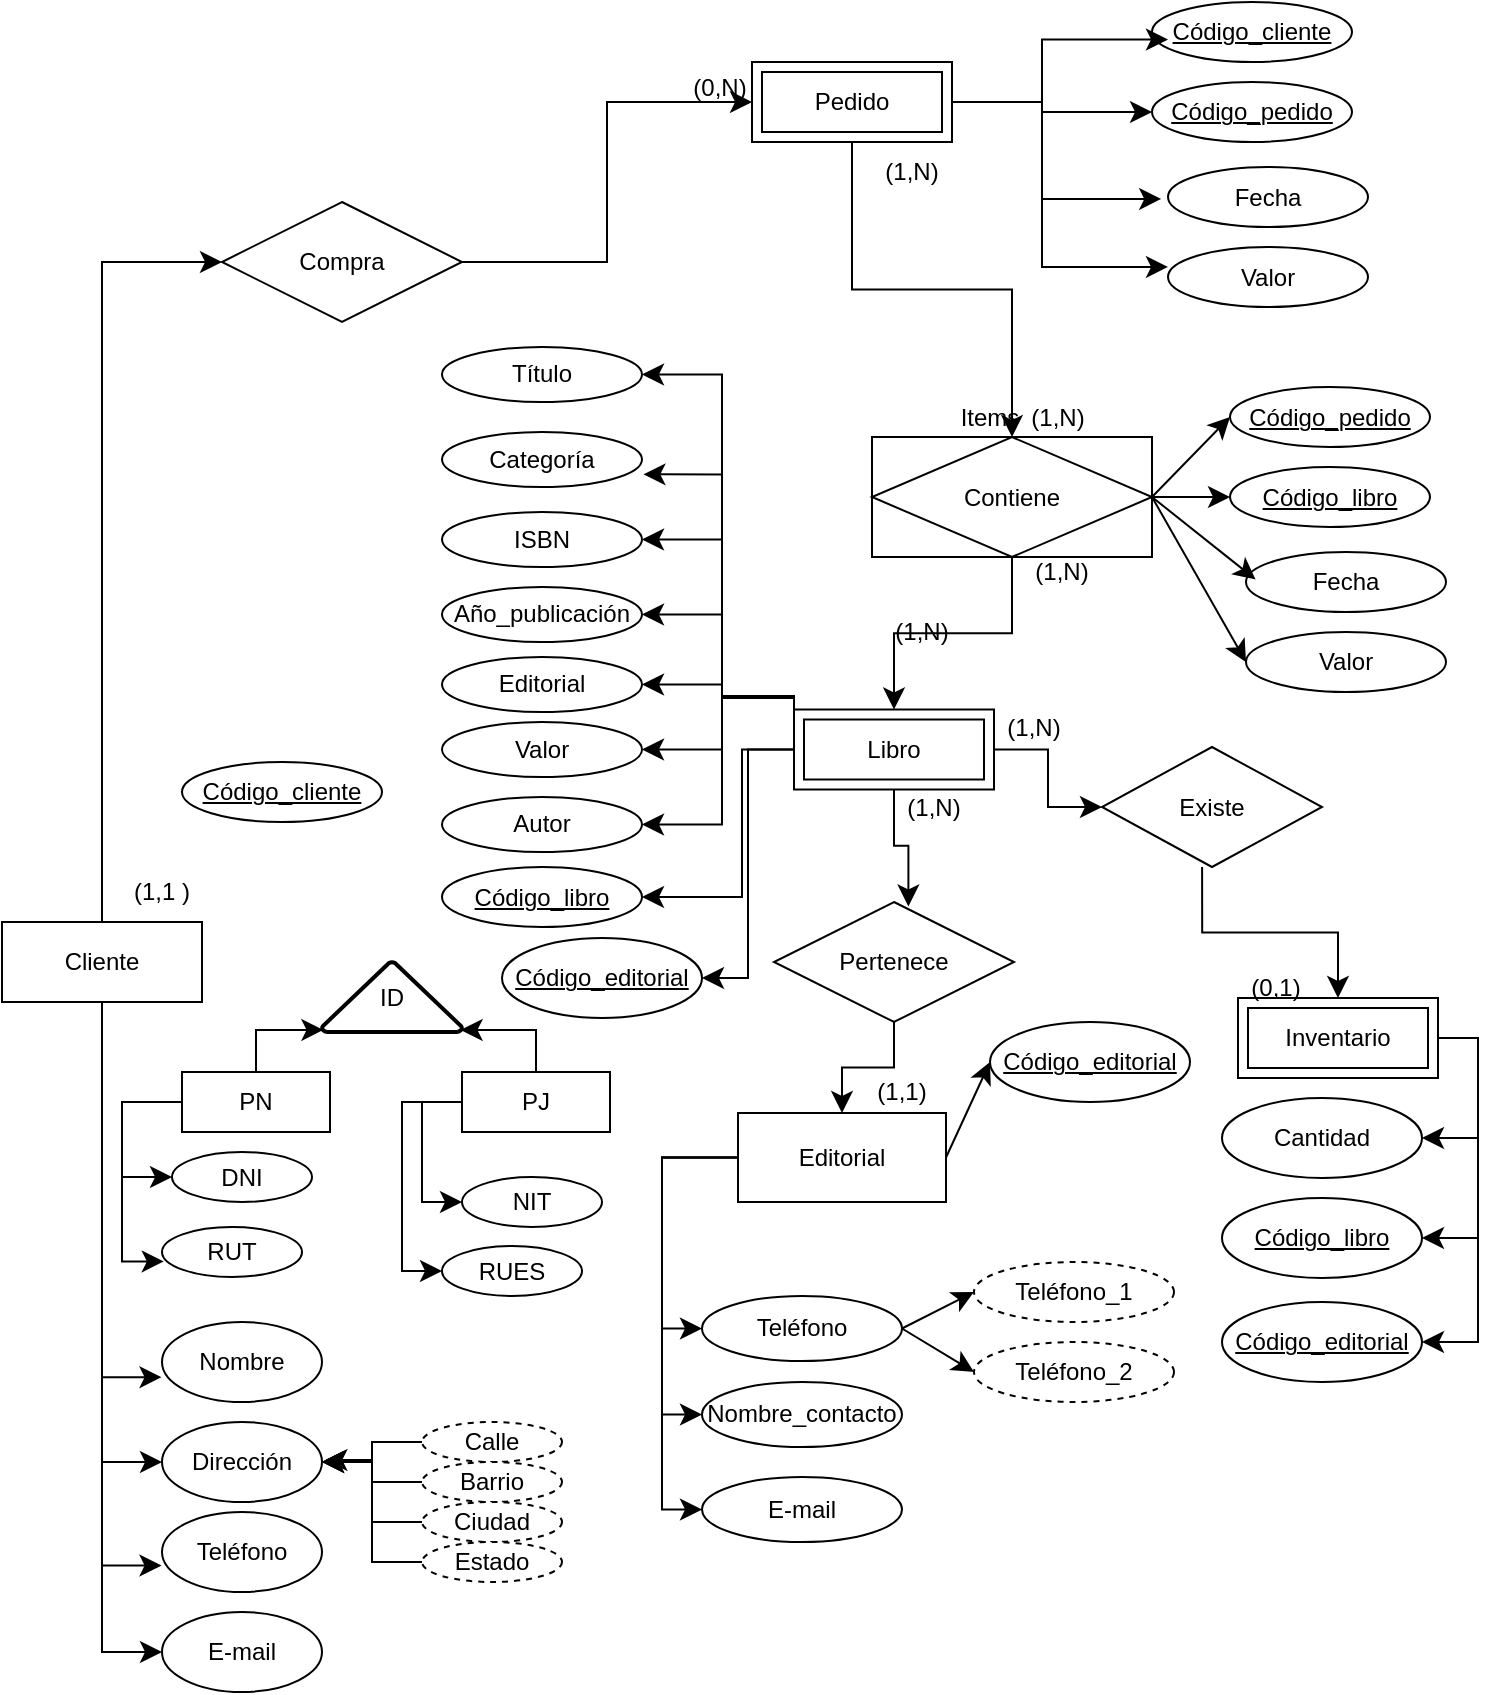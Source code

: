 <mxfile version="28.0.7">
  <diagram name="Ejercicio" id="1hxmIGeo-rNWS_6xeddB">
    <mxGraphModel dx="1455" dy="1156" grid="1" gridSize="10" guides="1" tooltips="1" connect="1" arrows="0" fold="1" page="1" pageScale="1" pageWidth="827" pageHeight="1169" math="0" shadow="0">
      <root>
        <mxCell id="0" />
        <mxCell id="1" parent="0" />
        <mxCell id="vxEkGmxJRLMtM8Me1BdJ-14" style="edgeStyle=orthogonalEdgeStyle;rounded=0;orthogonalLoop=1;jettySize=auto;html=1;exitX=0.5;exitY=0;exitDx=0;exitDy=0;entryX=0;entryY=0.5;entryDx=0;entryDy=0;fontSize=12;startSize=8;endSize=8;" parent="1" source="vxEkGmxJRLMtM8Me1BdJ-3" target="vxEkGmxJRLMtM8Me1BdJ-9" edge="1">
          <mxGeometry relative="1" as="geometry" />
        </mxCell>
        <mxCell id="138ERTdT6ifmyRl8x6XW-106" style="edgeStyle=orthogonalEdgeStyle;rounded=0;orthogonalLoop=1;jettySize=auto;html=1;exitX=0.5;exitY=1;exitDx=0;exitDy=0;entryX=0;entryY=0.5;entryDx=0;entryDy=0;fontSize=12;startSize=8;endSize=8;" edge="1" parent="1" source="vxEkGmxJRLMtM8Me1BdJ-3" target="138ERTdT6ifmyRl8x6XW-9">
          <mxGeometry relative="1" as="geometry" />
        </mxCell>
        <mxCell id="138ERTdT6ifmyRl8x6XW-108" style="edgeStyle=orthogonalEdgeStyle;rounded=0;orthogonalLoop=1;jettySize=auto;html=1;exitX=0.5;exitY=1;exitDx=0;exitDy=0;entryX=0;entryY=0.5;entryDx=0;entryDy=0;fontSize=12;startSize=8;endSize=8;" edge="1" parent="1" source="vxEkGmxJRLMtM8Me1BdJ-3" target="138ERTdT6ifmyRl8x6XW-11">
          <mxGeometry relative="1" as="geometry" />
        </mxCell>
        <mxCell id="vxEkGmxJRLMtM8Me1BdJ-3" value="Cliente" style="whiteSpace=wrap;html=1;align=center;" parent="1" vertex="1">
          <mxGeometry x="60" y="480" width="100" height="40" as="geometry" />
        </mxCell>
        <mxCell id="vxEkGmxJRLMtM8Me1BdJ-47" style="edgeStyle=orthogonalEdgeStyle;rounded=0;orthogonalLoop=1;jettySize=auto;html=1;exitX=1;exitY=0.5;exitDx=0;exitDy=0;entryX=0;entryY=0.5;entryDx=0;entryDy=0;fontSize=12;startSize=8;endSize=8;" parent="1" source="vxEkGmxJRLMtM8Me1BdJ-4" target="vxEkGmxJRLMtM8Me1BdJ-39" edge="1">
          <mxGeometry relative="1" as="geometry" />
        </mxCell>
        <mxCell id="138ERTdT6ifmyRl8x6XW-57" style="edgeStyle=orthogonalEdgeStyle;rounded=0;orthogonalLoop=1;jettySize=auto;html=1;exitX=0;exitY=0.5;exitDx=0;exitDy=0;entryX=1;entryY=0.5;entryDx=0;entryDy=0;fontSize=12;startSize=8;endSize=8;" edge="1" parent="1" source="vxEkGmxJRLMtM8Me1BdJ-4" target="138ERTdT6ifmyRl8x6XW-48">
          <mxGeometry relative="1" as="geometry">
            <mxPoint x="426" y="375" as="sourcePoint" />
            <Array as="points">
              <mxPoint x="420" y="368" />
              <mxPoint x="420" y="206" />
            </Array>
          </mxGeometry>
        </mxCell>
        <mxCell id="138ERTdT6ifmyRl8x6XW-59" style="edgeStyle=orthogonalEdgeStyle;rounded=0;orthogonalLoop=1;jettySize=auto;html=1;exitX=0;exitY=0.5;exitDx=0;exitDy=0;entryX=1;entryY=0.5;entryDx=0;entryDy=0;fontSize=12;startSize=8;endSize=8;" edge="1" parent="1" source="vxEkGmxJRLMtM8Me1BdJ-4" target="138ERTdT6ifmyRl8x6XW-51">
          <mxGeometry relative="1" as="geometry">
            <mxPoint x="426" y="375" as="sourcePoint" />
            <Array as="points">
              <mxPoint x="420" y="368" />
              <mxPoint x="420" y="289" />
            </Array>
          </mxGeometry>
        </mxCell>
        <mxCell id="138ERTdT6ifmyRl8x6XW-60" style="edgeStyle=orthogonalEdgeStyle;rounded=0;orthogonalLoop=1;jettySize=auto;html=1;exitX=0;exitY=0.5;exitDx=0;exitDy=0;entryX=1;entryY=0.5;entryDx=0;entryDy=0;fontSize=12;startSize=8;endSize=8;" edge="1" parent="1" source="vxEkGmxJRLMtM8Me1BdJ-4" target="138ERTdT6ifmyRl8x6XW-50">
          <mxGeometry relative="1" as="geometry">
            <mxPoint x="426" y="375" as="sourcePoint" />
            <Array as="points">
              <mxPoint x="420" y="367" />
              <mxPoint x="420" y="326" />
            </Array>
          </mxGeometry>
        </mxCell>
        <mxCell id="138ERTdT6ifmyRl8x6XW-61" style="edgeStyle=orthogonalEdgeStyle;rounded=0;orthogonalLoop=1;jettySize=auto;html=1;entryX=1;entryY=0.5;entryDx=0;entryDy=0;fontSize=12;startSize=8;endSize=8;exitX=0;exitY=0.5;exitDx=0;exitDy=0;" edge="1" parent="1" source="vxEkGmxJRLMtM8Me1BdJ-4" target="138ERTdT6ifmyRl8x6XW-54">
          <mxGeometry relative="1" as="geometry">
            <mxPoint x="426" y="375" as="sourcePoint" />
            <Array as="points">
              <mxPoint x="420" y="368" />
              <mxPoint x="420" y="361" />
            </Array>
          </mxGeometry>
        </mxCell>
        <mxCell id="138ERTdT6ifmyRl8x6XW-62" style="edgeStyle=orthogonalEdgeStyle;rounded=0;orthogonalLoop=1;jettySize=auto;html=1;exitX=0;exitY=0.5;exitDx=0;exitDy=0;fontSize=12;startSize=8;endSize=8;entryX=1;entryY=0.5;entryDx=0;entryDy=0;" edge="1" parent="1" source="vxEkGmxJRLMtM8Me1BdJ-4" target="138ERTdT6ifmyRl8x6XW-55">
          <mxGeometry relative="1" as="geometry">
            <mxPoint x="386" y="392.5" as="targetPoint" />
            <mxPoint x="426" y="375" as="sourcePoint" />
            <Array as="points">
              <mxPoint x="420" y="368" />
              <mxPoint x="420" y="394" />
            </Array>
          </mxGeometry>
        </mxCell>
        <mxCell id="138ERTdT6ifmyRl8x6XW-64" style="edgeStyle=orthogonalEdgeStyle;rounded=0;orthogonalLoop=1;jettySize=auto;html=1;exitX=0;exitY=0.5;exitDx=0;exitDy=0;entryX=1;entryY=0.5;entryDx=0;entryDy=0;fontSize=12;startSize=8;endSize=8;" edge="1" parent="1" source="vxEkGmxJRLMtM8Me1BdJ-4" target="138ERTdT6ifmyRl8x6XW-56">
          <mxGeometry relative="1" as="geometry">
            <mxPoint x="426" y="375" as="sourcePoint" />
            <Array as="points">
              <mxPoint x="420" y="368" />
              <mxPoint x="420" y="431" />
            </Array>
          </mxGeometry>
        </mxCell>
        <mxCell id="138ERTdT6ifmyRl8x6XW-111" style="edgeStyle=orthogonalEdgeStyle;rounded=0;orthogonalLoop=1;jettySize=auto;html=1;exitX=0;exitY=0.5;exitDx=0;exitDy=0;entryX=1;entryY=0.5;entryDx=0;entryDy=0;fontSize=12;startSize=8;endSize=8;" edge="1" parent="1" source="vxEkGmxJRLMtM8Me1BdJ-4" target="138ERTdT6ifmyRl8x6XW-109">
          <mxGeometry relative="1" as="geometry">
            <Array as="points">
              <mxPoint x="430" y="394" />
              <mxPoint x="430" y="468" />
            </Array>
          </mxGeometry>
        </mxCell>
        <mxCell id="138ERTdT6ifmyRl8x6XW-112" style="edgeStyle=orthogonalEdgeStyle;rounded=0;orthogonalLoop=1;jettySize=auto;html=1;exitX=0;exitY=0.5;exitDx=0;exitDy=0;entryX=1;entryY=0.5;entryDx=0;entryDy=0;fontSize=12;startSize=8;endSize=8;" edge="1" parent="1" source="vxEkGmxJRLMtM8Me1BdJ-4" target="138ERTdT6ifmyRl8x6XW-110">
          <mxGeometry relative="1" as="geometry" />
        </mxCell>
        <mxCell id="vxEkGmxJRLMtM8Me1BdJ-4" value="Libro" style="shape=ext;margin=3;double=1;whiteSpace=wrap;html=1;align=center;" parent="1" vertex="1">
          <mxGeometry x="456" y="373.75" width="100" height="40" as="geometry" />
        </mxCell>
        <mxCell id="138ERTdT6ifmyRl8x6XW-77" style="edgeStyle=orthogonalEdgeStyle;rounded=0;orthogonalLoop=1;jettySize=auto;html=1;exitX=0;exitY=0.5;exitDx=0;exitDy=0;entryX=0;entryY=0.5;entryDx=0;entryDy=0;fontSize=12;startSize=8;endSize=8;" edge="1" parent="1" source="vxEkGmxJRLMtM8Me1BdJ-5" target="138ERTdT6ifmyRl8x6XW-68">
          <mxGeometry relative="1" as="geometry" />
        </mxCell>
        <mxCell id="138ERTdT6ifmyRl8x6XW-78" style="edgeStyle=orthogonalEdgeStyle;rounded=0;orthogonalLoop=1;jettySize=auto;html=1;exitX=0;exitY=0.5;exitDx=0;exitDy=0;entryX=0;entryY=0.5;entryDx=0;entryDy=0;fontSize=12;startSize=8;endSize=8;" edge="1" parent="1" source="vxEkGmxJRLMtM8Me1BdJ-5" target="138ERTdT6ifmyRl8x6XW-70">
          <mxGeometry relative="1" as="geometry" />
        </mxCell>
        <mxCell id="138ERTdT6ifmyRl8x6XW-79" style="edgeStyle=orthogonalEdgeStyle;rounded=0;orthogonalLoop=1;jettySize=auto;html=1;exitX=0;exitY=0.5;exitDx=0;exitDy=0;entryX=0;entryY=0.5;entryDx=0;entryDy=0;fontSize=12;startSize=8;endSize=8;" edge="1" parent="1" source="vxEkGmxJRLMtM8Me1BdJ-5" target="138ERTdT6ifmyRl8x6XW-71">
          <mxGeometry relative="1" as="geometry" />
        </mxCell>
        <mxCell id="138ERTdT6ifmyRl8x6XW-96" style="edgeStyle=none;curved=1;rounded=0;orthogonalLoop=1;jettySize=auto;html=1;exitX=1;exitY=0.5;exitDx=0;exitDy=0;entryX=0;entryY=0.5;entryDx=0;entryDy=0;fontSize=12;startSize=8;endSize=8;" edge="1" parent="1" source="vxEkGmxJRLMtM8Me1BdJ-5" target="138ERTdT6ifmyRl8x6XW-93">
          <mxGeometry relative="1" as="geometry" />
        </mxCell>
        <mxCell id="vxEkGmxJRLMtM8Me1BdJ-5" value="Editorial" style="whiteSpace=wrap;html=1;align=center;" parent="1" vertex="1">
          <mxGeometry x="428" y="575.5" width="104" height="44.5" as="geometry" />
        </mxCell>
        <mxCell id="138ERTdT6ifmyRl8x6XW-66" style="edgeStyle=orthogonalEdgeStyle;rounded=0;orthogonalLoop=1;jettySize=auto;html=1;exitX=1;exitY=0.5;exitDx=0;exitDy=0;entryX=1;entryY=0.5;entryDx=0;entryDy=0;fontSize=12;startSize=8;endSize=8;" edge="1" parent="1" source="vxEkGmxJRLMtM8Me1BdJ-6" target="138ERTdT6ifmyRl8x6XW-65">
          <mxGeometry relative="1" as="geometry" />
        </mxCell>
        <mxCell id="138ERTdT6ifmyRl8x6XW-94" style="edgeStyle=orthogonalEdgeStyle;rounded=0;orthogonalLoop=1;jettySize=auto;html=1;exitX=1;exitY=0.5;exitDx=0;exitDy=0;fontSize=12;startSize=8;endSize=8;entryX=1;entryY=0.5;entryDx=0;entryDy=0;" edge="1" parent="1" source="vxEkGmxJRLMtM8Me1BdJ-6" target="138ERTdT6ifmyRl8x6XW-90">
          <mxGeometry relative="1" as="geometry">
            <mxPoint x="778.381" y="638" as="targetPoint" />
            <Array as="points">
              <mxPoint x="798" y="538" />
              <mxPoint x="798" y="638" />
            </Array>
          </mxGeometry>
        </mxCell>
        <mxCell id="138ERTdT6ifmyRl8x6XW-95" style="edgeStyle=orthogonalEdgeStyle;rounded=0;orthogonalLoop=1;jettySize=auto;html=1;exitX=1;exitY=0.5;exitDx=0;exitDy=0;entryX=1;entryY=0.5;entryDx=0;entryDy=0;fontSize=12;startSize=8;endSize=8;" edge="1" parent="1" source="vxEkGmxJRLMtM8Me1BdJ-6" target="138ERTdT6ifmyRl8x6XW-92">
          <mxGeometry relative="1" as="geometry" />
        </mxCell>
        <mxCell id="vxEkGmxJRLMtM8Me1BdJ-6" value="Inventario" style="shape=ext;margin=3;double=1;whiteSpace=wrap;html=1;align=center;" parent="1" vertex="1">
          <mxGeometry x="678" y="518" width="100" height="40" as="geometry" />
        </mxCell>
        <mxCell id="vxEkGmxJRLMtM8Me1BdJ-25" style="edgeStyle=orthogonalEdgeStyle;rounded=0;orthogonalLoop=1;jettySize=auto;html=1;exitX=0.5;exitY=1;exitDx=0;exitDy=0;fontSize=12;startSize=8;endSize=8;entryX=0.5;entryY=0;entryDx=0;entryDy=0;" parent="1" source="vxEkGmxJRLMtM8Me1BdJ-7" target="138ERTdT6ifmyRl8x6XW-1" edge="1">
          <mxGeometry relative="1" as="geometry">
            <mxPoint x="580" y="250" as="targetPoint" />
          </mxGeometry>
        </mxCell>
        <mxCell id="138ERTdT6ifmyRl8x6XW-84" style="edgeStyle=orthogonalEdgeStyle;rounded=0;orthogonalLoop=1;jettySize=auto;html=1;exitX=1;exitY=0.5;exitDx=0;exitDy=0;entryX=0;entryY=0.5;entryDx=0;entryDy=0;fontSize=12;startSize=8;endSize=8;" edge="1" parent="1" source="vxEkGmxJRLMtM8Me1BdJ-7" target="138ERTdT6ifmyRl8x6XW-83">
          <mxGeometry relative="1" as="geometry">
            <mxPoint x="540" y="122.5" as="sourcePoint" />
            <Array as="points">
              <mxPoint x="580" y="70" />
              <mxPoint x="580" y="75" />
            </Array>
          </mxGeometry>
        </mxCell>
        <mxCell id="vxEkGmxJRLMtM8Me1BdJ-7" value="Pedido" style="shape=ext;margin=3;double=1;whiteSpace=wrap;html=1;align=center;" parent="1" vertex="1">
          <mxGeometry x="435" y="50" width="100" height="40" as="geometry" />
        </mxCell>
        <mxCell id="vxEkGmxJRLMtM8Me1BdJ-15" style="edgeStyle=orthogonalEdgeStyle;rounded=0;orthogonalLoop=1;jettySize=auto;html=1;exitX=1;exitY=0.5;exitDx=0;exitDy=0;entryX=0;entryY=0.5;entryDx=0;entryDy=0;fontSize=12;startSize=8;endSize=8;" parent="1" source="vxEkGmxJRLMtM8Me1BdJ-9" target="vxEkGmxJRLMtM8Me1BdJ-7" edge="1">
          <mxGeometry relative="1" as="geometry" />
        </mxCell>
        <mxCell id="vxEkGmxJRLMtM8Me1BdJ-9" value="Compra" style="shape=rhombus;perimeter=rhombusPerimeter;whiteSpace=wrap;html=1;align=center;" parent="1" vertex="1">
          <mxGeometry x="170" y="120" width="120" height="60" as="geometry" />
        </mxCell>
        <mxCell id="vxEkGmxJRLMtM8Me1BdJ-20" value="(0,N)" style="text;html=1;align=center;verticalAlign=middle;whiteSpace=wrap;rounded=0;" parent="1" vertex="1">
          <mxGeometry x="389" y="47.5" width="60" height="30" as="geometry" />
        </mxCell>
        <mxCell id="vxEkGmxJRLMtM8Me1BdJ-27" style="edgeStyle=orthogonalEdgeStyle;rounded=0;orthogonalLoop=1;jettySize=auto;html=1;entryX=0.5;entryY=0;entryDx=0;entryDy=0;fontSize=12;startSize=8;endSize=8;exitX=0.5;exitY=1;exitDx=0;exitDy=0;" parent="1" source="138ERTdT6ifmyRl8x6XW-1" target="vxEkGmxJRLMtM8Me1BdJ-4" edge="1">
          <mxGeometry relative="1" as="geometry">
            <mxPoint x="521" y="450" as="sourcePoint" />
          </mxGeometry>
        </mxCell>
        <mxCell id="vxEkGmxJRLMtM8Me1BdJ-30" value="(1,1 )" style="text;html=1;align=center;verticalAlign=middle;whiteSpace=wrap;rounded=0;" parent="1" vertex="1">
          <mxGeometry x="110" y="450" width="60" height="30" as="geometry" />
        </mxCell>
        <mxCell id="vxEkGmxJRLMtM8Me1BdJ-31" value="(1,N)" style="text;html=1;align=center;verticalAlign=middle;whiteSpace=wrap;rounded=0;" parent="1" vertex="1">
          <mxGeometry x="495" y="90" width="40" height="30" as="geometry" />
        </mxCell>
        <mxCell id="vxEkGmxJRLMtM8Me1BdJ-32" value="(1,N)" style="text;html=1;align=center;verticalAlign=middle;whiteSpace=wrap;rounded=0;" parent="1" vertex="1">
          <mxGeometry x="506" y="407.5" width="40" height="30" as="geometry" />
        </mxCell>
        <mxCell id="vxEkGmxJRLMtM8Me1BdJ-37" style="edgeStyle=orthogonalEdgeStyle;rounded=0;orthogonalLoop=1;jettySize=auto;html=1;exitX=0.5;exitY=1;exitDx=0;exitDy=0;entryX=0.5;entryY=0;entryDx=0;entryDy=0;fontSize=12;startSize=8;endSize=8;" parent="1" source="vxEkGmxJRLMtM8Me1BdJ-34" target="vxEkGmxJRLMtM8Me1BdJ-5" edge="1">
          <mxGeometry relative="1" as="geometry" />
        </mxCell>
        <mxCell id="vxEkGmxJRLMtM8Me1BdJ-34" value="Pertenece" style="shape=rhombus;perimeter=rhombusPerimeter;whiteSpace=wrap;html=1;align=center;" parent="1" vertex="1">
          <mxGeometry x="446" y="470" width="120" height="60" as="geometry" />
        </mxCell>
        <mxCell id="vxEkGmxJRLMtM8Me1BdJ-35" value="(1,N)" style="text;html=1;align=center;verticalAlign=middle;whiteSpace=wrap;rounded=0;" parent="1" vertex="1">
          <mxGeometry x="570" y="290" width="40" height="30" as="geometry" />
        </mxCell>
        <mxCell id="vxEkGmxJRLMtM8Me1BdJ-36" style="edgeStyle=orthogonalEdgeStyle;rounded=0;orthogonalLoop=1;jettySize=auto;html=1;exitX=0.5;exitY=1;exitDx=0;exitDy=0;entryX=0.56;entryY=0.037;entryDx=0;entryDy=0;entryPerimeter=0;fontSize=12;startSize=8;endSize=8;" parent="1" source="vxEkGmxJRLMtM8Me1BdJ-4" target="vxEkGmxJRLMtM8Me1BdJ-34" edge="1">
          <mxGeometry relative="1" as="geometry" />
        </mxCell>
        <mxCell id="vxEkGmxJRLMtM8Me1BdJ-38" value="(1,1)" style="text;html=1;align=center;verticalAlign=middle;whiteSpace=wrap;rounded=0;" parent="1" vertex="1">
          <mxGeometry x="490" y="550" width="40" height="30" as="geometry" />
        </mxCell>
        <mxCell id="vxEkGmxJRLMtM8Me1BdJ-48" style="edgeStyle=orthogonalEdgeStyle;rounded=0;orthogonalLoop=1;jettySize=auto;html=1;exitX=0.455;exitY=1;exitDx=0;exitDy=0;entryX=0.5;entryY=0;entryDx=0;entryDy=0;fontSize=12;startSize=8;endSize=8;exitPerimeter=0;" parent="1" source="vxEkGmxJRLMtM8Me1BdJ-39" target="vxEkGmxJRLMtM8Me1BdJ-6" edge="1">
          <mxGeometry relative="1" as="geometry">
            <mxPoint x="708" y="458" as="sourcePoint" />
          </mxGeometry>
        </mxCell>
        <mxCell id="vxEkGmxJRLMtM8Me1BdJ-39" value="Existe" style="shape=rhombus;perimeter=rhombusPerimeter;whiteSpace=wrap;html=1;align=center;" parent="1" vertex="1">
          <mxGeometry x="610" y="392.5" width="110" height="60" as="geometry" />
        </mxCell>
        <mxCell id="vxEkGmxJRLMtM8Me1BdJ-40" value="(0,1)" style="text;html=1;align=center;verticalAlign=middle;whiteSpace=wrap;rounded=0;" parent="1" vertex="1">
          <mxGeometry x="677" y="498" width="40" height="30" as="geometry" />
        </mxCell>
        <mxCell id="vxEkGmxJRLMtM8Me1BdJ-41" value="(1,N)" style="text;html=1;align=center;verticalAlign=middle;whiteSpace=wrap;rounded=0;" parent="1" vertex="1">
          <mxGeometry x="556" y="367.5" width="40" height="30" as="geometry" />
        </mxCell>
        <mxCell id="vxEkGmxJRLMtM8Me1BdJ-44" style="edgeStyle=none;curved=1;rounded=0;orthogonalLoop=1;jettySize=auto;html=1;exitX=0.75;exitY=1;exitDx=0;exitDy=0;fontSize=12;startSize=8;endSize=8;" parent="1" source="vxEkGmxJRLMtM8Me1BdJ-6" target="vxEkGmxJRLMtM8Me1BdJ-6" edge="1">
          <mxGeometry relative="1" as="geometry" />
        </mxCell>
        <mxCell id="138ERTdT6ifmyRl8x6XW-101" style="edgeStyle=none;curved=1;rounded=0;orthogonalLoop=1;jettySize=auto;html=1;exitX=1;exitY=0.5;exitDx=0;exitDy=0;entryX=0;entryY=0.5;entryDx=0;entryDy=0;fontSize=12;startSize=8;endSize=8;" edge="1" parent="1" source="138ERTdT6ifmyRl8x6XW-1" target="138ERTdT6ifmyRl8x6XW-99">
          <mxGeometry relative="1" as="geometry" />
        </mxCell>
        <mxCell id="138ERTdT6ifmyRl8x6XW-102" style="edgeStyle=none;curved=1;rounded=0;orthogonalLoop=1;jettySize=auto;html=1;exitX=1;exitY=0.5;exitDx=0;exitDy=0;fontSize=12;startSize=8;endSize=8;entryX=0;entryY=0.5;entryDx=0;entryDy=0;" edge="1" parent="1" source="138ERTdT6ifmyRl8x6XW-1" target="138ERTdT6ifmyRl8x6XW-100">
          <mxGeometry relative="1" as="geometry">
            <mxPoint x="670" y="267.419" as="targetPoint" />
          </mxGeometry>
        </mxCell>
        <mxCell id="138ERTdT6ifmyRl8x6XW-104" style="edgeStyle=none;curved=1;rounded=0;orthogonalLoop=1;jettySize=auto;html=1;exitX=1;exitY=0.5;exitDx=0;exitDy=0;entryX=0;entryY=0.5;entryDx=0;entryDy=0;fontSize=12;startSize=8;endSize=8;" edge="1" parent="1" source="138ERTdT6ifmyRl8x6XW-1" target="138ERTdT6ifmyRl8x6XW-98">
          <mxGeometry relative="1" as="geometry" />
        </mxCell>
        <mxCell id="138ERTdT6ifmyRl8x6XW-1" value="Contiene" style="shape=associativeEntity;whiteSpace=wrap;html=1;align=center;" vertex="1" parent="1">
          <mxGeometry x="495" y="237.5" width="140" height="60" as="geometry" />
        </mxCell>
        <mxCell id="138ERTdT6ifmyRl8x6XW-2" value="Items" style="text;html=1;align=center;verticalAlign=middle;whiteSpace=wrap;rounded=0;" vertex="1" parent="1">
          <mxGeometry x="524" y="212.5" width="60" height="30" as="geometry" />
        </mxCell>
        <mxCell id="138ERTdT6ifmyRl8x6XW-3" value="(1,N)" style="text;html=1;align=center;verticalAlign=middle;whiteSpace=wrap;rounded=0;" vertex="1" parent="1">
          <mxGeometry x="566" y="212.5" width="44" height="30" as="geometry" />
        </mxCell>
        <mxCell id="138ERTdT6ifmyRl8x6XW-4" value="(1,N)" style="text;html=1;align=center;verticalAlign=middle;whiteSpace=wrap;rounded=0;" vertex="1" parent="1">
          <mxGeometry x="500" y="320" width="40" height="30" as="geometry" />
        </mxCell>
        <mxCell id="138ERTdT6ifmyRl8x6XW-7" value="Nombre" style="ellipse;whiteSpace=wrap;html=1;align=center;" vertex="1" parent="1">
          <mxGeometry x="140" y="680" width="80" height="40" as="geometry" />
        </mxCell>
        <mxCell id="138ERTdT6ifmyRl8x6XW-9" value="Dirección" style="ellipse;whiteSpace=wrap;html=1;align=center;" vertex="1" parent="1">
          <mxGeometry x="140" y="730" width="80" height="40" as="geometry" />
        </mxCell>
        <mxCell id="138ERTdT6ifmyRl8x6XW-10" value="Teléfono" style="ellipse;whiteSpace=wrap;html=1;align=center;" vertex="1" parent="1">
          <mxGeometry x="140" y="775" width="80" height="40" as="geometry" />
        </mxCell>
        <mxCell id="138ERTdT6ifmyRl8x6XW-11" value="E-mail" style="ellipse;whiteSpace=wrap;html=1;align=center;" vertex="1" parent="1">
          <mxGeometry x="140" y="825" width="80" height="40" as="geometry" />
        </mxCell>
        <mxCell id="138ERTdT6ifmyRl8x6XW-15" value="Calle" style="ellipse;whiteSpace=wrap;html=1;align=center;dashed=1;" vertex="1" parent="1">
          <mxGeometry x="270" y="730" width="70" height="20" as="geometry" />
        </mxCell>
        <mxCell id="138ERTdT6ifmyRl8x6XW-23" style="edgeStyle=orthogonalEdgeStyle;rounded=0;orthogonalLoop=1;jettySize=auto;html=1;exitX=0;exitY=0.5;exitDx=0;exitDy=0;entryX=1;entryY=0.5;entryDx=0;entryDy=0;fontSize=12;startSize=8;endSize=8;" edge="1" parent="1" source="138ERTdT6ifmyRl8x6XW-17" target="138ERTdT6ifmyRl8x6XW-9">
          <mxGeometry relative="1" as="geometry" />
        </mxCell>
        <mxCell id="138ERTdT6ifmyRl8x6XW-17" value="Barrio" style="ellipse;whiteSpace=wrap;html=1;align=center;dashed=1;" vertex="1" parent="1">
          <mxGeometry x="270" y="750" width="70" height="20" as="geometry" />
        </mxCell>
        <mxCell id="138ERTdT6ifmyRl8x6XW-22" style="edgeStyle=orthogonalEdgeStyle;rounded=0;orthogonalLoop=1;jettySize=auto;html=1;exitX=0;exitY=0.5;exitDx=0;exitDy=0;entryX=1;entryY=0.5;entryDx=0;entryDy=0;fontSize=12;startSize=8;endSize=8;" edge="1" parent="1" source="138ERTdT6ifmyRl8x6XW-18" target="138ERTdT6ifmyRl8x6XW-9">
          <mxGeometry relative="1" as="geometry" />
        </mxCell>
        <mxCell id="138ERTdT6ifmyRl8x6XW-18" value="Ciudad" style="ellipse;whiteSpace=wrap;html=1;align=center;dashed=1;" vertex="1" parent="1">
          <mxGeometry x="270" y="770" width="70" height="20" as="geometry" />
        </mxCell>
        <mxCell id="138ERTdT6ifmyRl8x6XW-20" style="edgeStyle=orthogonalEdgeStyle;rounded=0;orthogonalLoop=1;jettySize=auto;html=1;exitX=0;exitY=0.5;exitDx=0;exitDy=0;entryX=1;entryY=0.5;entryDx=0;entryDy=0;fontSize=12;startSize=8;endSize=8;" edge="1" parent="1" source="138ERTdT6ifmyRl8x6XW-19" target="138ERTdT6ifmyRl8x6XW-9">
          <mxGeometry relative="1" as="geometry" />
        </mxCell>
        <mxCell id="138ERTdT6ifmyRl8x6XW-19" value="Estado" style="ellipse;whiteSpace=wrap;html=1;align=center;dashed=1;" vertex="1" parent="1">
          <mxGeometry x="270" y="790" width="70" height="20" as="geometry" />
        </mxCell>
        <mxCell id="138ERTdT6ifmyRl8x6XW-24" style="edgeStyle=orthogonalEdgeStyle;rounded=0;orthogonalLoop=1;jettySize=auto;html=1;exitX=0;exitY=0.5;exitDx=0;exitDy=0;entryX=1.021;entryY=0.474;entryDx=0;entryDy=0;entryPerimeter=0;fontSize=12;startSize=8;endSize=8;" edge="1" parent="1" source="138ERTdT6ifmyRl8x6XW-15" target="138ERTdT6ifmyRl8x6XW-9">
          <mxGeometry relative="1" as="geometry" />
        </mxCell>
        <mxCell id="138ERTdT6ifmyRl8x6XW-25" value="ID" style="strokeWidth=2;html=1;shape=mxgraph.flowchart.extract_or_measurement;whiteSpace=wrap;" vertex="1" parent="1">
          <mxGeometry x="220" y="500" width="70" height="35" as="geometry" />
        </mxCell>
        <mxCell id="138ERTdT6ifmyRl8x6XW-40" style="edgeStyle=orthogonalEdgeStyle;rounded=0;orthogonalLoop=1;jettySize=auto;html=1;exitX=0;exitY=0.5;exitDx=0;exitDy=0;entryX=0;entryY=0.5;entryDx=0;entryDy=0;fontSize=12;startSize=8;endSize=8;" edge="1" parent="1" source="138ERTdT6ifmyRl8x6XW-28" target="138ERTdT6ifmyRl8x6XW-37">
          <mxGeometry relative="1" as="geometry" />
        </mxCell>
        <mxCell id="138ERTdT6ifmyRl8x6XW-41" style="edgeStyle=orthogonalEdgeStyle;rounded=0;orthogonalLoop=1;jettySize=auto;html=1;exitX=0;exitY=0.5;exitDx=0;exitDy=0;entryX=0;entryY=0.5;entryDx=0;entryDy=0;fontSize=12;startSize=8;endSize=8;" edge="1" parent="1" source="138ERTdT6ifmyRl8x6XW-28" target="138ERTdT6ifmyRl8x6XW-36">
          <mxGeometry relative="1" as="geometry" />
        </mxCell>
        <mxCell id="138ERTdT6ifmyRl8x6XW-28" value="PJ" style="whiteSpace=wrap;html=1;align=center;" vertex="1" parent="1">
          <mxGeometry x="290" y="555" width="74" height="30" as="geometry" />
        </mxCell>
        <mxCell id="138ERTdT6ifmyRl8x6XW-38" style="edgeStyle=orthogonalEdgeStyle;rounded=0;orthogonalLoop=1;jettySize=auto;html=1;exitX=0;exitY=0.5;exitDx=0;exitDy=0;fontSize=12;startSize=8;endSize=8;entryX=0.013;entryY=0.689;entryDx=0;entryDy=0;entryPerimeter=0;" edge="1" parent="1" source="138ERTdT6ifmyRl8x6XW-31" target="138ERTdT6ifmyRl8x6XW-35">
          <mxGeometry relative="1" as="geometry">
            <mxPoint x="140" y="620" as="targetPoint" />
          </mxGeometry>
        </mxCell>
        <mxCell id="138ERTdT6ifmyRl8x6XW-39" style="edgeStyle=orthogonalEdgeStyle;rounded=0;orthogonalLoop=1;jettySize=auto;html=1;exitX=0;exitY=0.5;exitDx=0;exitDy=0;entryX=0;entryY=0.5;entryDx=0;entryDy=0;fontSize=12;startSize=8;endSize=8;" edge="1" parent="1" source="138ERTdT6ifmyRl8x6XW-31" target="138ERTdT6ifmyRl8x6XW-34">
          <mxGeometry relative="1" as="geometry">
            <Array as="points">
              <mxPoint x="120" y="570" />
              <mxPoint x="120" y="608" />
            </Array>
          </mxGeometry>
        </mxCell>
        <mxCell id="138ERTdT6ifmyRl8x6XW-31" value="PN" style="whiteSpace=wrap;html=1;align=center;" vertex="1" parent="1">
          <mxGeometry x="150" y="555" width="74" height="30" as="geometry" />
        </mxCell>
        <mxCell id="138ERTdT6ifmyRl8x6XW-32" style="edgeStyle=orthogonalEdgeStyle;rounded=0;orthogonalLoop=1;jettySize=auto;html=1;exitX=0.5;exitY=0;exitDx=0;exitDy=0;entryX=0.01;entryY=0.97;entryDx=0;entryDy=0;entryPerimeter=0;fontSize=12;startSize=8;endSize=8;" edge="1" parent="1" source="138ERTdT6ifmyRl8x6XW-31" target="138ERTdT6ifmyRl8x6XW-25">
          <mxGeometry relative="1" as="geometry">
            <Array as="points">
              <mxPoint x="187" y="534" />
            </Array>
          </mxGeometry>
        </mxCell>
        <mxCell id="138ERTdT6ifmyRl8x6XW-33" style="edgeStyle=orthogonalEdgeStyle;rounded=0;orthogonalLoop=1;jettySize=auto;html=1;exitX=0.5;exitY=0;exitDx=0;exitDy=0;entryX=0.99;entryY=0.97;entryDx=0;entryDy=0;entryPerimeter=0;fontSize=12;startSize=8;endSize=8;" edge="1" parent="1" source="138ERTdT6ifmyRl8x6XW-28" target="138ERTdT6ifmyRl8x6XW-25">
          <mxGeometry relative="1" as="geometry">
            <Array as="points">
              <mxPoint x="327" y="534" />
            </Array>
          </mxGeometry>
        </mxCell>
        <mxCell id="138ERTdT6ifmyRl8x6XW-34" value="DNI" style="ellipse;whiteSpace=wrap;html=1;align=center;" vertex="1" parent="1">
          <mxGeometry x="145" y="595" width="70" height="25" as="geometry" />
        </mxCell>
        <mxCell id="138ERTdT6ifmyRl8x6XW-35" value="RUT" style="ellipse;whiteSpace=wrap;html=1;align=center;" vertex="1" parent="1">
          <mxGeometry x="140" y="632.5" width="70" height="25" as="geometry" />
        </mxCell>
        <mxCell id="138ERTdT6ifmyRl8x6XW-36" value="NIT" style="ellipse;whiteSpace=wrap;html=1;align=center;" vertex="1" parent="1">
          <mxGeometry x="290" y="607.5" width="70" height="25" as="geometry" />
        </mxCell>
        <mxCell id="138ERTdT6ifmyRl8x6XW-37" value="RUES" style="ellipse;whiteSpace=wrap;html=1;align=center;" vertex="1" parent="1">
          <mxGeometry x="280" y="642" width="70" height="25" as="geometry" />
        </mxCell>
        <mxCell id="138ERTdT6ifmyRl8x6XW-43" value="Fecha" style="ellipse;whiteSpace=wrap;html=1;align=center;" vertex="1" parent="1">
          <mxGeometry x="643" y="102.5" width="100" height="30" as="geometry" />
        </mxCell>
        <mxCell id="138ERTdT6ifmyRl8x6XW-44" value="Valor" style="ellipse;whiteSpace=wrap;html=1;align=center;" vertex="1" parent="1">
          <mxGeometry x="643" y="142.5" width="100" height="30" as="geometry" />
        </mxCell>
        <mxCell id="138ERTdT6ifmyRl8x6XW-46" style="edgeStyle=orthogonalEdgeStyle;rounded=0;orthogonalLoop=1;jettySize=auto;html=1;entryX=-0.034;entryY=0.533;entryDx=0;entryDy=0;entryPerimeter=0;fontSize=12;startSize=8;endSize=8;exitX=1;exitY=0.5;exitDx=0;exitDy=0;" edge="1" parent="1" source="vxEkGmxJRLMtM8Me1BdJ-7" target="138ERTdT6ifmyRl8x6XW-43">
          <mxGeometry relative="1" as="geometry">
            <mxPoint x="540" y="70" as="sourcePoint" />
            <Array as="points">
              <mxPoint x="580" y="70" />
              <mxPoint x="580" y="119" />
            </Array>
          </mxGeometry>
        </mxCell>
        <mxCell id="138ERTdT6ifmyRl8x6XW-47" style="edgeStyle=orthogonalEdgeStyle;rounded=0;orthogonalLoop=1;jettySize=auto;html=1;exitX=1;exitY=0.5;exitDx=0;exitDy=0;entryX=0;entryY=0.333;entryDx=0;entryDy=0;entryPerimeter=0;fontSize=12;startSize=8;endSize=8;" edge="1" parent="1" source="vxEkGmxJRLMtM8Me1BdJ-7" target="138ERTdT6ifmyRl8x6XW-44">
          <mxGeometry relative="1" as="geometry">
            <mxPoint x="540" y="122.5" as="sourcePoint" />
            <Array as="points">
              <mxPoint x="580" y="70" />
              <mxPoint x="580" y="152" />
            </Array>
          </mxGeometry>
        </mxCell>
        <mxCell id="138ERTdT6ifmyRl8x6XW-48" value="Título" style="ellipse;whiteSpace=wrap;html=1;align=center;" vertex="1" parent="1">
          <mxGeometry x="280" y="192.5" width="100" height="27.5" as="geometry" />
        </mxCell>
        <mxCell id="138ERTdT6ifmyRl8x6XW-49" value="Categoría" style="ellipse;whiteSpace=wrap;html=1;align=center;" vertex="1" parent="1">
          <mxGeometry x="280" y="235" width="100" height="27.5" as="geometry" />
        </mxCell>
        <mxCell id="138ERTdT6ifmyRl8x6XW-50" value="Año_publicación" style="ellipse;whiteSpace=wrap;html=1;align=center;" vertex="1" parent="1">
          <mxGeometry x="280" y="312.5" width="100" height="27.5" as="geometry" />
        </mxCell>
        <mxCell id="138ERTdT6ifmyRl8x6XW-51" value="ISBN" style="ellipse;whiteSpace=wrap;html=1;align=center;" vertex="1" parent="1">
          <mxGeometry x="280" y="275" width="100" height="27.5" as="geometry" />
        </mxCell>
        <mxCell id="138ERTdT6ifmyRl8x6XW-54" value="Editorial" style="ellipse;whiteSpace=wrap;html=1;align=center;" vertex="1" parent="1">
          <mxGeometry x="280" y="347.5" width="100" height="27.5" as="geometry" />
        </mxCell>
        <mxCell id="138ERTdT6ifmyRl8x6XW-55" value="Valor" style="ellipse;whiteSpace=wrap;html=1;align=center;" vertex="1" parent="1">
          <mxGeometry x="280" y="380" width="100" height="27.5" as="geometry" />
        </mxCell>
        <mxCell id="138ERTdT6ifmyRl8x6XW-56" value="Autor" style="ellipse;whiteSpace=wrap;html=1;align=center;" vertex="1" parent="1">
          <mxGeometry x="280" y="417.5" width="100" height="27.5" as="geometry" />
        </mxCell>
        <mxCell id="138ERTdT6ifmyRl8x6XW-58" style="edgeStyle=orthogonalEdgeStyle;rounded=0;orthogonalLoop=1;jettySize=auto;html=1;exitX=0;exitY=0.5;exitDx=0;exitDy=0;entryX=1.007;entryY=0.77;entryDx=0;entryDy=0;entryPerimeter=0;fontSize=12;startSize=8;endSize=8;" edge="1" parent="1" source="vxEkGmxJRLMtM8Me1BdJ-4" target="138ERTdT6ifmyRl8x6XW-49">
          <mxGeometry relative="1" as="geometry">
            <mxPoint x="426" y="375" as="sourcePoint" />
            <Array as="points">
              <mxPoint x="420" y="368" />
              <mxPoint x="420" y="256" />
            </Array>
          </mxGeometry>
        </mxCell>
        <mxCell id="138ERTdT6ifmyRl8x6XW-65" value="Cantidad" style="ellipse;whiteSpace=wrap;html=1;align=center;" vertex="1" parent="1">
          <mxGeometry x="670" y="568" width="100" height="40" as="geometry" />
        </mxCell>
        <mxCell id="138ERTdT6ifmyRl8x6XW-86" style="edgeStyle=none;curved=1;rounded=0;orthogonalLoop=1;jettySize=auto;html=1;exitX=1;exitY=0.5;exitDx=0;exitDy=0;entryX=0;entryY=0.5;entryDx=0;entryDy=0;fontSize=12;startSize=8;endSize=8;" edge="1" parent="1" source="138ERTdT6ifmyRl8x6XW-68" target="138ERTdT6ifmyRl8x6XW-73">
          <mxGeometry relative="1" as="geometry" />
        </mxCell>
        <mxCell id="138ERTdT6ifmyRl8x6XW-87" style="edgeStyle=none;curved=1;rounded=0;orthogonalLoop=1;jettySize=auto;html=1;exitX=1;exitY=0.5;exitDx=0;exitDy=0;entryX=0;entryY=0.5;entryDx=0;entryDy=0;fontSize=12;startSize=8;endSize=8;" edge="1" parent="1" source="138ERTdT6ifmyRl8x6XW-68" target="138ERTdT6ifmyRl8x6XW-75">
          <mxGeometry relative="1" as="geometry" />
        </mxCell>
        <mxCell id="138ERTdT6ifmyRl8x6XW-68" value="Teléfono" style="ellipse;whiteSpace=wrap;html=1;align=center;" vertex="1" parent="1">
          <mxGeometry x="410" y="667" width="100" height="32.5" as="geometry" />
        </mxCell>
        <mxCell id="138ERTdT6ifmyRl8x6XW-70" value="Nombre_contacto" style="ellipse;whiteSpace=wrap;html=1;align=center;" vertex="1" parent="1">
          <mxGeometry x="410" y="710" width="100" height="32.5" as="geometry" />
        </mxCell>
        <mxCell id="138ERTdT6ifmyRl8x6XW-71" value="E-mail" style="ellipse;whiteSpace=wrap;html=1;align=center;" vertex="1" parent="1">
          <mxGeometry x="410" y="757.5" width="100" height="32.5" as="geometry" />
        </mxCell>
        <mxCell id="138ERTdT6ifmyRl8x6XW-73" value="Teléfono_1" style="ellipse;whiteSpace=wrap;html=1;align=center;dashed=1;" vertex="1" parent="1">
          <mxGeometry x="546" y="650" width="100" height="30" as="geometry" />
        </mxCell>
        <mxCell id="138ERTdT6ifmyRl8x6XW-75" value="Teléfono_2" style="ellipse;whiteSpace=wrap;html=1;align=center;dashed=1;" vertex="1" parent="1">
          <mxGeometry x="546" y="690" width="100" height="30" as="geometry" />
        </mxCell>
        <mxCell id="138ERTdT6ifmyRl8x6XW-81" value="Código_cliente" style="ellipse;whiteSpace=wrap;html=1;align=center;fontStyle=4;" vertex="1" parent="1">
          <mxGeometry x="150" y="400" width="100" height="30" as="geometry" />
        </mxCell>
        <mxCell id="138ERTdT6ifmyRl8x6XW-82" value="Código_cliente" style="ellipse;whiteSpace=wrap;html=1;align=center;fontStyle=4;" vertex="1" parent="1">
          <mxGeometry x="635" y="20" width="100" height="30" as="geometry" />
        </mxCell>
        <mxCell id="138ERTdT6ifmyRl8x6XW-83" value="Código_pedido" style="ellipse;whiteSpace=wrap;html=1;align=center;fontStyle=4;" vertex="1" parent="1">
          <mxGeometry x="635" y="60" width="100" height="30" as="geometry" />
        </mxCell>
        <mxCell id="138ERTdT6ifmyRl8x6XW-85" style="edgeStyle=orthogonalEdgeStyle;rounded=0;orthogonalLoop=1;jettySize=auto;html=1;exitX=1;exitY=0.5;exitDx=0;exitDy=0;entryX=0.08;entryY=0.625;entryDx=0;entryDy=0;entryPerimeter=0;fontSize=12;startSize=8;endSize=8;" edge="1" parent="1" source="vxEkGmxJRLMtM8Me1BdJ-7" target="138ERTdT6ifmyRl8x6XW-82">
          <mxGeometry relative="1" as="geometry">
            <mxPoint x="540" y="122.5" as="sourcePoint" />
            <Array as="points">
              <mxPoint x="580" y="70" />
              <mxPoint x="580" y="39" />
            </Array>
          </mxGeometry>
        </mxCell>
        <mxCell id="138ERTdT6ifmyRl8x6XW-88" style="edgeStyle=none;curved=1;rounded=0;orthogonalLoop=1;jettySize=auto;html=1;exitX=0.5;exitY=1;exitDx=0;exitDy=0;fontSize=12;startSize=8;endSize=8;" edge="1" parent="1" source="138ERTdT6ifmyRl8x6XW-75" target="138ERTdT6ifmyRl8x6XW-75">
          <mxGeometry relative="1" as="geometry" />
        </mxCell>
        <mxCell id="138ERTdT6ifmyRl8x6XW-90" value="Código_libro" style="ellipse;whiteSpace=wrap;html=1;align=center;fontStyle=4;" vertex="1" parent="1">
          <mxGeometry x="670" y="618" width="100" height="40" as="geometry" />
        </mxCell>
        <mxCell id="138ERTdT6ifmyRl8x6XW-92" value="Código_editorial" style="ellipse;whiteSpace=wrap;html=1;align=center;fontStyle=4;" vertex="1" parent="1">
          <mxGeometry x="670" y="670" width="100" height="40" as="geometry" />
        </mxCell>
        <mxCell id="138ERTdT6ifmyRl8x6XW-93" value="Código_editorial" style="ellipse;whiteSpace=wrap;html=1;align=center;fontStyle=4;" vertex="1" parent="1">
          <mxGeometry x="554" y="530" width="100" height="40" as="geometry" />
        </mxCell>
        <mxCell id="138ERTdT6ifmyRl8x6XW-97" value="Fecha" style="ellipse;whiteSpace=wrap;html=1;align=center;" vertex="1" parent="1">
          <mxGeometry x="682" y="295" width="100" height="30" as="geometry" />
        </mxCell>
        <mxCell id="138ERTdT6ifmyRl8x6XW-98" value="Valor" style="ellipse;whiteSpace=wrap;html=1;align=center;" vertex="1" parent="1">
          <mxGeometry x="682" y="335" width="100" height="30" as="geometry" />
        </mxCell>
        <mxCell id="138ERTdT6ifmyRl8x6XW-99" value="Código_pedido" style="ellipse;whiteSpace=wrap;html=1;align=center;fontStyle=4;" vertex="1" parent="1">
          <mxGeometry x="674" y="212.5" width="100" height="30" as="geometry" />
        </mxCell>
        <mxCell id="138ERTdT6ifmyRl8x6XW-100" value="Código_libro" style="ellipse;whiteSpace=wrap;html=1;align=center;fontStyle=4;" vertex="1" parent="1">
          <mxGeometry x="674" y="252.5" width="100" height="30" as="geometry" />
        </mxCell>
        <mxCell id="138ERTdT6ifmyRl8x6XW-103" style="edgeStyle=none;curved=1;rounded=0;orthogonalLoop=1;jettySize=auto;html=1;exitX=1;exitY=0.5;exitDx=0;exitDy=0;entryX=0.048;entryY=0.457;entryDx=0;entryDy=0;entryPerimeter=0;fontSize=12;startSize=8;endSize=8;" edge="1" parent="1" source="138ERTdT6ifmyRl8x6XW-1" target="138ERTdT6ifmyRl8x6XW-97">
          <mxGeometry relative="1" as="geometry" />
        </mxCell>
        <mxCell id="138ERTdT6ifmyRl8x6XW-105" style="edgeStyle=orthogonalEdgeStyle;rounded=0;orthogonalLoop=1;jettySize=auto;html=1;exitX=0.5;exitY=1;exitDx=0;exitDy=0;entryX=-0.003;entryY=0.69;entryDx=0;entryDy=0;entryPerimeter=0;fontSize=12;startSize=8;endSize=8;" edge="1" parent="1" source="vxEkGmxJRLMtM8Me1BdJ-3" target="138ERTdT6ifmyRl8x6XW-7">
          <mxGeometry relative="1" as="geometry" />
        </mxCell>
        <mxCell id="138ERTdT6ifmyRl8x6XW-107" style="edgeStyle=orthogonalEdgeStyle;rounded=0;orthogonalLoop=1;jettySize=auto;html=1;exitX=0.5;exitY=1;exitDx=0;exitDy=0;entryX=-0.003;entryY=0.669;entryDx=0;entryDy=0;entryPerimeter=0;fontSize=12;startSize=8;endSize=8;" edge="1" parent="1" source="vxEkGmxJRLMtM8Me1BdJ-3" target="138ERTdT6ifmyRl8x6XW-10">
          <mxGeometry relative="1" as="geometry" />
        </mxCell>
        <mxCell id="138ERTdT6ifmyRl8x6XW-109" value="Código_libro" style="ellipse;whiteSpace=wrap;html=1;align=center;fontStyle=4;" vertex="1" parent="1">
          <mxGeometry x="280" y="452.5" width="100" height="30" as="geometry" />
        </mxCell>
        <mxCell id="138ERTdT6ifmyRl8x6XW-110" value="Código_editorial" style="ellipse;whiteSpace=wrap;html=1;align=center;fontStyle=4;" vertex="1" parent="1">
          <mxGeometry x="310" y="488" width="100" height="40" as="geometry" />
        </mxCell>
      </root>
    </mxGraphModel>
  </diagram>
</mxfile>
